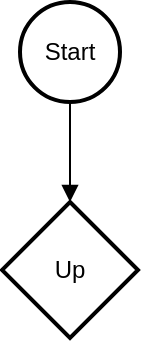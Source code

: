 <mxfile version="24.6.4" type="github">
  <diagram name="Page-1" id="GmI1dMqhL0HzWymc4zQE">
    <mxGraphModel>
      <root>
        <mxCell id="0" />
        <mxCell id="1" parent="0" />
        <mxCell id="2" value="Start" style="ellipse;aspect=fixed;strokeWidth=2;whiteSpace=wrap;" vertex="1" parent="1">
          <mxGeometry x="9" width="50" height="50" as="geometry" />
        </mxCell>
        <mxCell id="3" value="Up" style="rhombus;strokeWidth=2;whiteSpace=wrap;" vertex="1" parent="1">
          <mxGeometry y="100" width="68" height="68" as="geometry" />
        </mxCell>
        <mxCell id="4" value="" style="curved=1;startArrow=none;endArrow=block;exitX=0.5;exitY=1;entryX=0.5;entryY=0;" edge="1" parent="1" source="2" target="3">
          <mxGeometry relative="1" as="geometry">
            <Array as="points" />
          </mxGeometry>
        </mxCell>
      </root>
    </mxGraphModel>
  </diagram>
</mxfile>
